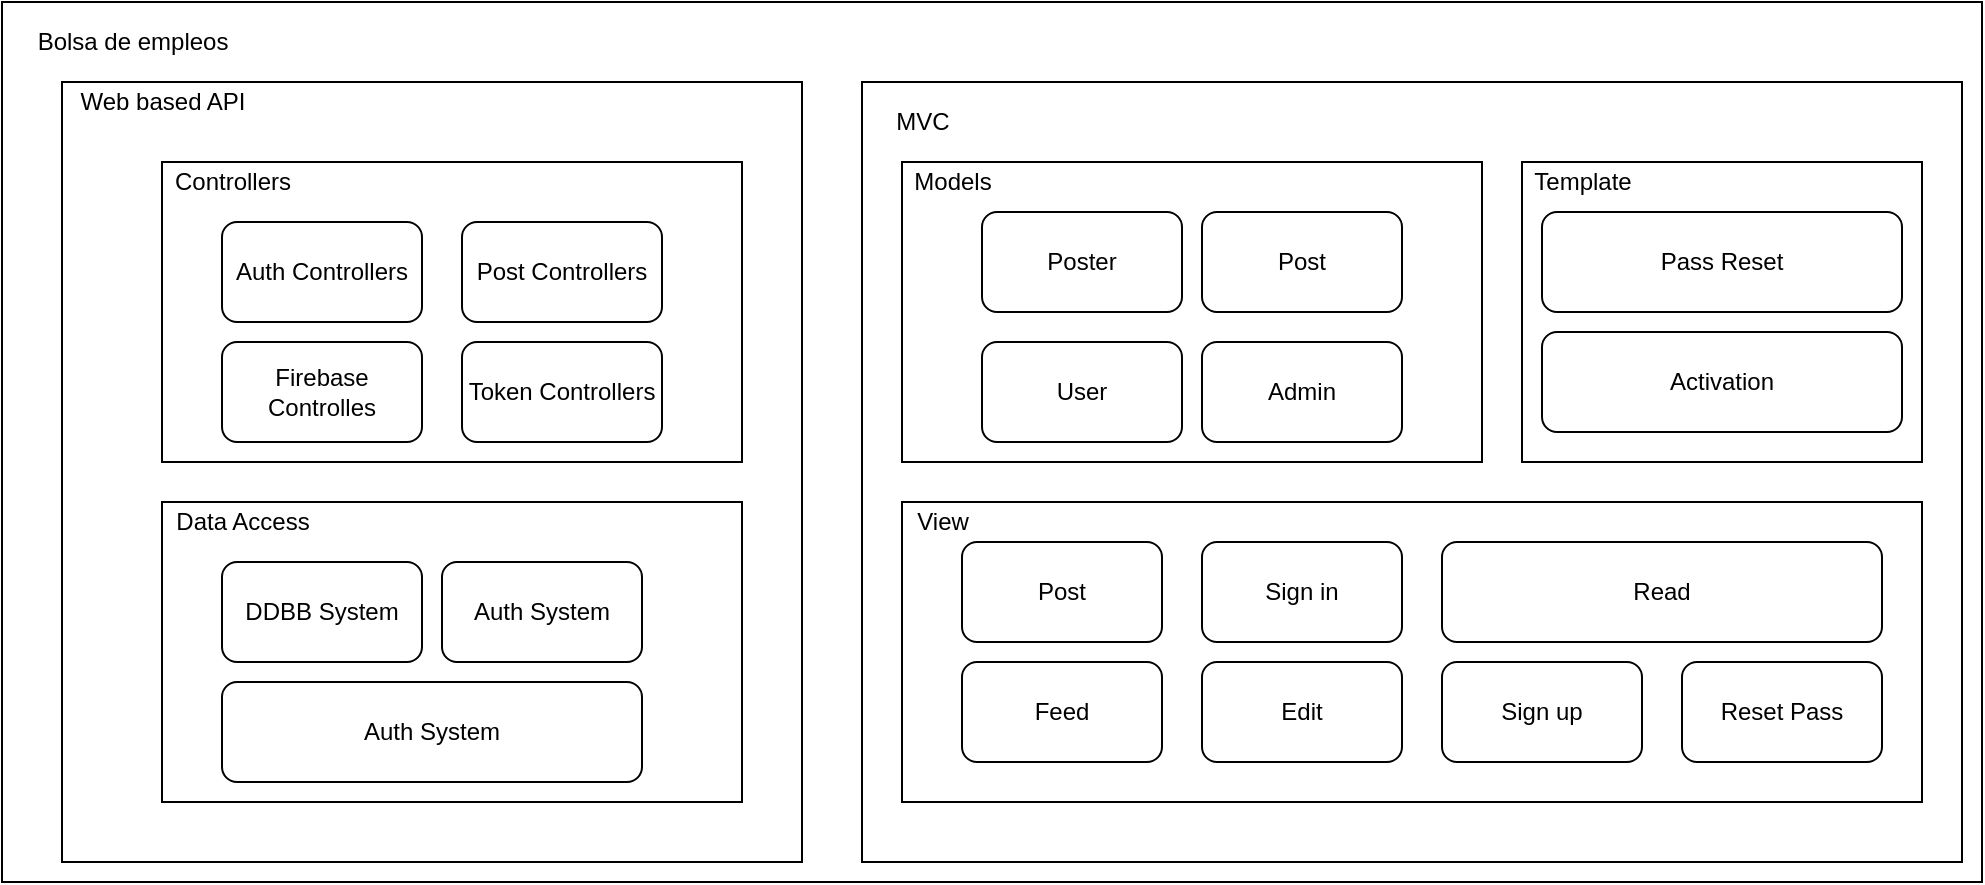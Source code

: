 <mxfile>
    <diagram id="KIsJp9c2JzqWeaTfQSFo" name="Page-1">
        <mxGraphModel dx="1315" dy="596" grid="1" gridSize="10" guides="1" tooltips="1" connect="1" arrows="1" fold="1" page="1" pageScale="1" pageWidth="850" pageHeight="1100" math="0" shadow="0">
            <root>
                <mxCell id="0"/>
                <mxCell id="1" parent="0"/>
                <mxCell id="5" value="" style="rounded=0;whiteSpace=wrap;html=1;" vertex="1" parent="1">
                    <mxGeometry x="20" y="40" width="990" height="440" as="geometry"/>
                </mxCell>
                <mxCell id="3" value="" style="rounded=0;whiteSpace=wrap;html=1;" vertex="1" parent="1">
                    <mxGeometry x="450" y="80" width="550" height="390" as="geometry"/>
                </mxCell>
                <mxCell id="8wnlv1VK79KA64QE_dpq-1" value="" style="rounded=0;whiteSpace=wrap;html=1;" parent="1" vertex="1">
                    <mxGeometry x="50" y="80" width="370" height="390" as="geometry"/>
                </mxCell>
                <mxCell id="8wnlv1VK79KA64QE_dpq-2" value="" style="rounded=0;whiteSpace=wrap;html=1;" parent="1" vertex="1">
                    <mxGeometry x="100" y="120" width="290" height="150" as="geometry"/>
                </mxCell>
                <mxCell id="8wnlv1VK79KA64QE_dpq-3" value="" style="rounded=0;whiteSpace=wrap;html=1;" parent="1" vertex="1">
                    <mxGeometry x="470" y="120" width="290" height="150" as="geometry"/>
                </mxCell>
                <mxCell id="8wnlv1VK79KA64QE_dpq-4" value="" style="rounded=0;whiteSpace=wrap;html=1;" parent="1" vertex="1">
                    <mxGeometry x="100" y="290" width="290" height="150" as="geometry"/>
                </mxCell>
                <mxCell id="8wnlv1VK79KA64QE_dpq-7" value="Firebase Controlles" style="rounded=1;whiteSpace=wrap;html=1;" parent="1" vertex="1">
                    <mxGeometry x="130" y="210" width="100" height="50" as="geometry"/>
                </mxCell>
                <mxCell id="8wnlv1VK79KA64QE_dpq-8" value="User" style="rounded=1;whiteSpace=wrap;html=1;" parent="1" vertex="1">
                    <mxGeometry x="510" y="210" width="100" height="50" as="geometry"/>
                </mxCell>
                <mxCell id="8wnlv1VK79KA64QE_dpq-9" value="Models" style="text;html=1;align=center;verticalAlign=middle;resizable=0;points=[];autosize=1;strokeColor=none;" parent="1" vertex="1">
                    <mxGeometry x="470" y="120" width="50" height="20" as="geometry"/>
                </mxCell>
                <mxCell id="8wnlv1VK79KA64QE_dpq-10" value="Controllers" style="text;html=1;align=center;verticalAlign=middle;resizable=0;points=[];autosize=1;strokeColor=none;" parent="1" vertex="1">
                    <mxGeometry x="100" y="120" width="70" height="20" as="geometry"/>
                </mxCell>
                <mxCell id="8wnlv1VK79KA64QE_dpq-12" value="Data Access" style="text;html=1;align=center;verticalAlign=middle;resizable=0;points=[];autosize=1;strokeColor=none;" parent="1" vertex="1">
                    <mxGeometry x="100" y="290" width="80" height="20" as="geometry"/>
                </mxCell>
                <mxCell id="8wnlv1VK79KA64QE_dpq-13" value="Web based API" style="text;html=1;align=center;verticalAlign=middle;resizable=0;points=[];autosize=1;strokeColor=none;" parent="1" vertex="1">
                    <mxGeometry x="50" y="80" width="100" height="20" as="geometry"/>
                </mxCell>
                <mxCell id="8wnlv1VK79KA64QE_dpq-14" value="Poster" style="rounded=1;whiteSpace=wrap;html=1;" parent="1" vertex="1">
                    <mxGeometry x="510" y="145" width="100" height="50" as="geometry"/>
                </mxCell>
                <mxCell id="8wnlv1VK79KA64QE_dpq-15" value="Admin" style="rounded=1;whiteSpace=wrap;html=1;" parent="1" vertex="1">
                    <mxGeometry x="620" y="210" width="100" height="50" as="geometry"/>
                </mxCell>
                <mxCell id="8wnlv1VK79KA64QE_dpq-19" value="" style="rounded=0;whiteSpace=wrap;html=1;" parent="1" vertex="1">
                    <mxGeometry x="470" y="290" width="510" height="150" as="geometry"/>
                </mxCell>
                <mxCell id="8wnlv1VK79KA64QE_dpq-20" value="Feed" style="rounded=1;whiteSpace=wrap;html=1;" parent="1" vertex="1">
                    <mxGeometry x="500" y="370" width="100" height="50" as="geometry"/>
                </mxCell>
                <mxCell id="8wnlv1VK79KA64QE_dpq-21" value="View" style="text;html=1;align=center;verticalAlign=middle;resizable=0;points=[];autosize=1;strokeColor=none;" parent="1" vertex="1">
                    <mxGeometry x="470" y="290" width="40" height="20" as="geometry"/>
                </mxCell>
                <mxCell id="8wnlv1VK79KA64QE_dpq-22" value="Edit" style="rounded=1;whiteSpace=wrap;html=1;" parent="1" vertex="1">
                    <mxGeometry x="620" y="370" width="100" height="50" as="geometry"/>
                </mxCell>
                <mxCell id="8wnlv1VK79KA64QE_dpq-23" value="Post" style="rounded=1;whiteSpace=wrap;html=1;" parent="1" vertex="1">
                    <mxGeometry x="500" y="310" width="100" height="50" as="geometry"/>
                </mxCell>
                <mxCell id="8wnlv1VK79KA64QE_dpq-24" value="Sign in" style="rounded=1;whiteSpace=wrap;html=1;" parent="1" vertex="1">
                    <mxGeometry x="620" y="310" width="100" height="50" as="geometry"/>
                </mxCell>
                <mxCell id="8wnlv1VK79KA64QE_dpq-25" value="Sign up" style="rounded=1;whiteSpace=wrap;html=1;" parent="1" vertex="1">
                    <mxGeometry x="740" y="370" width="100" height="50" as="geometry"/>
                </mxCell>
                <mxCell id="8wnlv1VK79KA64QE_dpq-26" value="Read" style="rounded=1;whiteSpace=wrap;html=1;" parent="1" vertex="1">
                    <mxGeometry x="740" y="310" width="220" height="50" as="geometry"/>
                </mxCell>
                <mxCell id="8wnlv1VK79KA64QE_dpq-27" value="Reset Pass" style="rounded=1;whiteSpace=wrap;html=1;" parent="1" vertex="1">
                    <mxGeometry x="860" y="370" width="100" height="50" as="geometry"/>
                </mxCell>
                <mxCell id="8wnlv1VK79KA64QE_dpq-28" value="Post" style="rounded=1;whiteSpace=wrap;html=1;" parent="1" vertex="1">
                    <mxGeometry x="620" y="145" width="100" height="50" as="geometry"/>
                </mxCell>
                <mxCell id="8wnlv1VK79KA64QE_dpq-29" value="" style="rounded=0;whiteSpace=wrap;html=1;" parent="1" vertex="1">
                    <mxGeometry x="780" y="120" width="200" height="150" as="geometry"/>
                </mxCell>
                <mxCell id="8wnlv1VK79KA64QE_dpq-30" value="Pass Reset" style="rounded=1;whiteSpace=wrap;html=1;" parent="1" vertex="1">
                    <mxGeometry x="790" y="145" width="180" height="50" as="geometry"/>
                </mxCell>
                <mxCell id="8wnlv1VK79KA64QE_dpq-31" value="Template" style="text;html=1;align=center;verticalAlign=middle;resizable=0;points=[];autosize=1;strokeColor=none;" parent="1" vertex="1">
                    <mxGeometry x="780" y="120" width="60" height="20" as="geometry"/>
                </mxCell>
                <mxCell id="8wnlv1VK79KA64QE_dpq-32" value="Activation" style="rounded=1;whiteSpace=wrap;html=1;" parent="1" vertex="1">
                    <mxGeometry x="790" y="205" width="180" height="50" as="geometry"/>
                </mxCell>
                <mxCell id="8wnlv1VK79KA64QE_dpq-33" value="DDBB System" style="rounded=1;whiteSpace=wrap;html=1;" parent="1" vertex="1">
                    <mxGeometry x="130" y="320" width="100" height="50" as="geometry"/>
                </mxCell>
                <mxCell id="8wnlv1VK79KA64QE_dpq-34" value="Auth System" style="rounded=1;whiteSpace=wrap;html=1;" parent="1" vertex="1">
                    <mxGeometry x="130" y="380" width="210" height="50" as="geometry"/>
                </mxCell>
                <mxCell id="8wnlv1VK79KA64QE_dpq-35" value="Auth System" style="rounded=1;whiteSpace=wrap;html=1;" parent="1" vertex="1">
                    <mxGeometry x="240" y="320" width="100" height="50" as="geometry"/>
                </mxCell>
                <mxCell id="8wnlv1VK79KA64QE_dpq-36" value="Auth Controllers" style="rounded=1;whiteSpace=wrap;html=1;" parent="1" vertex="1">
                    <mxGeometry x="130" y="150" width="100" height="50" as="geometry"/>
                </mxCell>
                <mxCell id="8wnlv1VK79KA64QE_dpq-37" value="Token Controllers" style="rounded=1;whiteSpace=wrap;html=1;" parent="1" vertex="1">
                    <mxGeometry x="250" y="210" width="100" height="50" as="geometry"/>
                </mxCell>
                <mxCell id="8wnlv1VK79KA64QE_dpq-38" value="Post Controllers" style="rounded=1;whiteSpace=wrap;html=1;" parent="1" vertex="1">
                    <mxGeometry x="250" y="150" width="100" height="50" as="geometry"/>
                </mxCell>
                <mxCell id="4" value="MVC" style="text;html=1;align=center;verticalAlign=middle;resizable=0;points=[];autosize=1;strokeColor=none;" vertex="1" parent="1">
                    <mxGeometry x="460" y="90" width="40" height="20" as="geometry"/>
                </mxCell>
                <mxCell id="6" value="Bolsa de empleos" style="text;html=1;align=center;verticalAlign=middle;resizable=0;points=[];autosize=1;strokeColor=none;" vertex="1" parent="1">
                    <mxGeometry x="30" y="50" width="110" height="20" as="geometry"/>
                </mxCell>
            </root>
        </mxGraphModel>
    </diagram>
</mxfile>